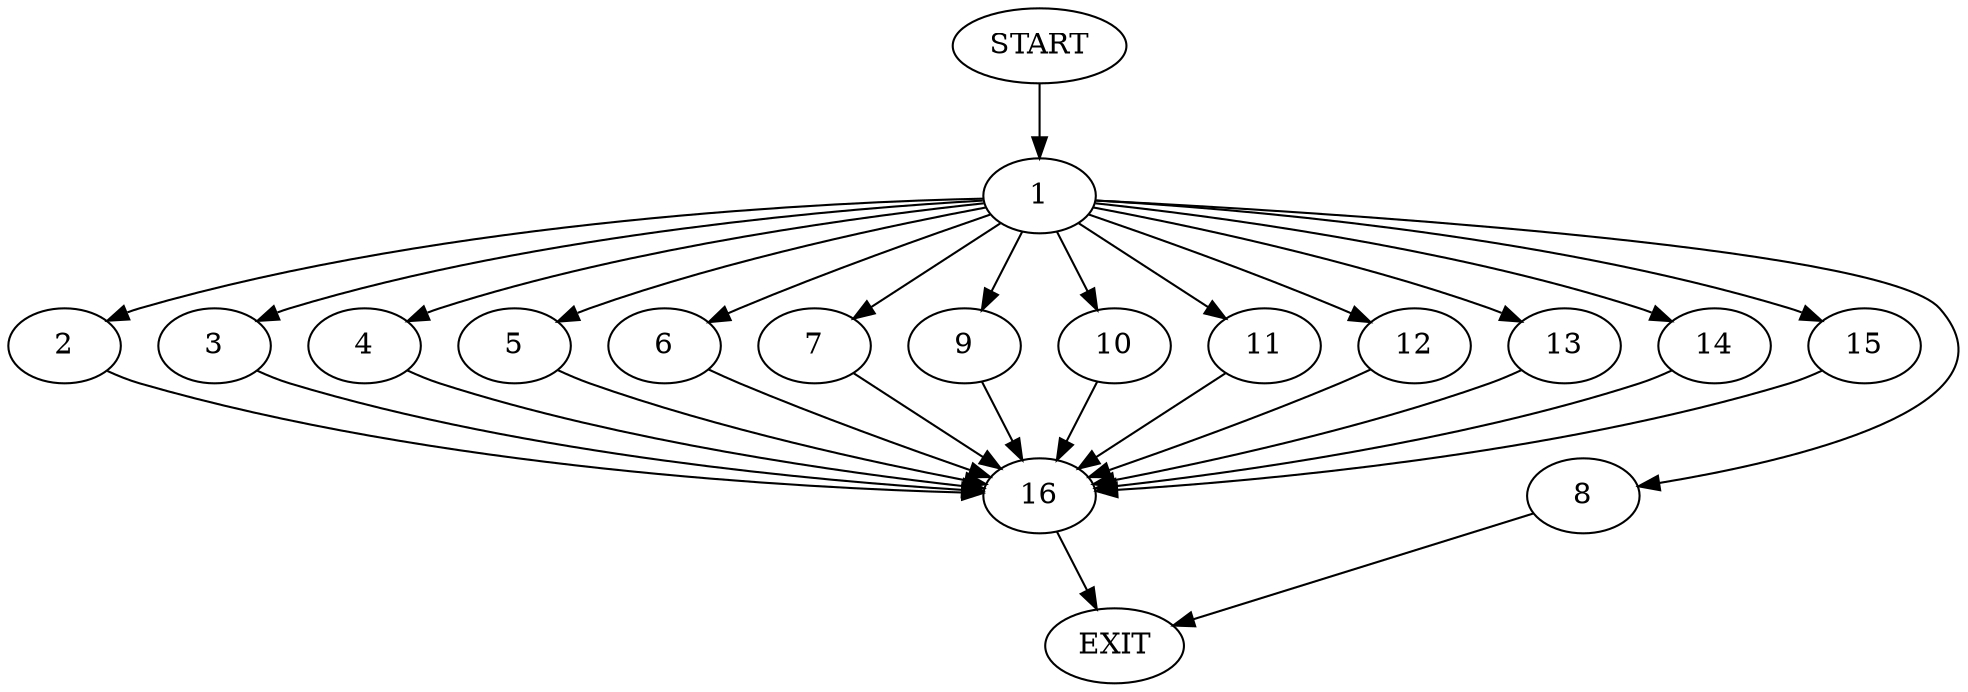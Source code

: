digraph {
0 [label="START"]
17 [label="EXIT"]
0 -> 1
1 -> 2
1 -> 3
1 -> 4
1 -> 5
1 -> 6
1 -> 7
1 -> 8
1 -> 9
1 -> 10
1 -> 11
1 -> 12
1 -> 13
1 -> 14
1 -> 15
9 -> 16
5 -> 16
14 -> 16
8 -> 17
10 -> 16
3 -> 16
7 -> 16
6 -> 16
4 -> 16
13 -> 16
2 -> 16
15 -> 16
11 -> 16
12 -> 16
16 -> 17
}
